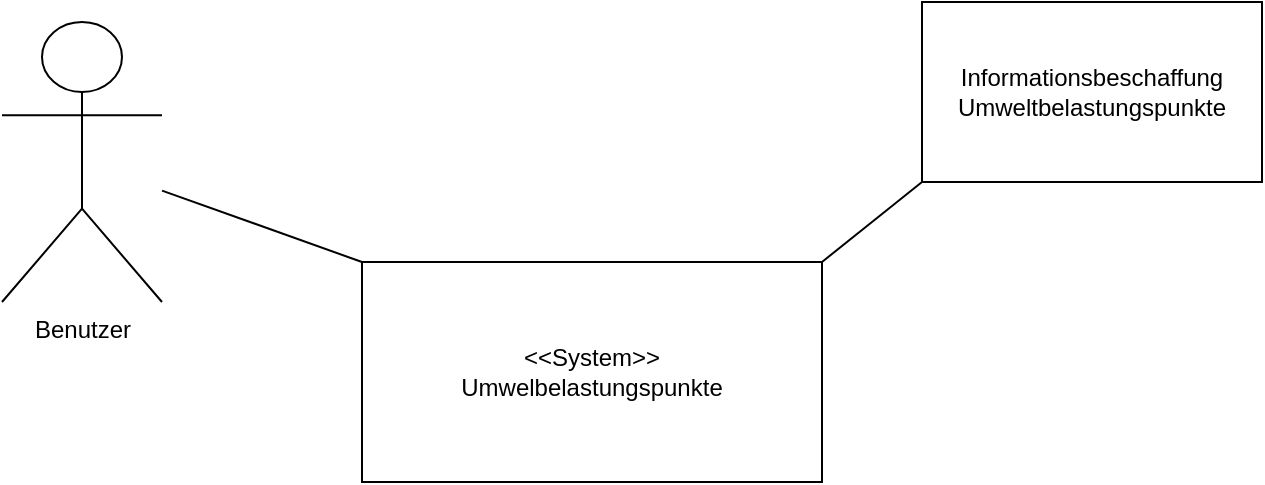 <mxfile version="21.2.3" type="device">
  <diagram name="Seite-1" id="z6mtWC5CtQHSCUCwu6QR">
    <mxGraphModel dx="1026" dy="584" grid="1" gridSize="10" guides="1" tooltips="1" connect="1" arrows="1" fold="1" page="1" pageScale="1" pageWidth="827" pageHeight="1169" math="0" shadow="0">
      <root>
        <mxCell id="0" />
        <mxCell id="1" parent="0" />
        <mxCell id="02xdqn8SYUNmvWep1uCd-1" value="Benutzer" style="shape=umlActor;verticalLabelPosition=bottom;verticalAlign=top;html=1;outlineConnect=0;" vertex="1" parent="1">
          <mxGeometry x="110" y="210" width="80" height="140" as="geometry" />
        </mxCell>
        <mxCell id="02xdqn8SYUNmvWep1uCd-4" value="&amp;lt;&amp;lt;System&amp;gt;&amp;gt;&lt;br&gt;Umwelbelastungspunkte" style="rounded=0;whiteSpace=wrap;html=1;" vertex="1" parent="1">
          <mxGeometry x="290" y="330" width="230" height="110" as="geometry" />
        </mxCell>
        <mxCell id="02xdqn8SYUNmvWep1uCd-5" value="" style="endArrow=none;html=1;rounded=0;exitX=0;exitY=0;exitDx=0;exitDy=0;" edge="1" parent="1" source="02xdqn8SYUNmvWep1uCd-4" target="02xdqn8SYUNmvWep1uCd-1">
          <mxGeometry width="50" height="50" relative="1" as="geometry">
            <mxPoint x="350" y="330" as="sourcePoint" />
            <mxPoint x="400" y="280" as="targetPoint" />
          </mxGeometry>
        </mxCell>
        <mxCell id="02xdqn8SYUNmvWep1uCd-6" value="Informationsbeschaffung&lt;br&gt;Umweltbelastungspunkte" style="rounded=0;whiteSpace=wrap;html=1;" vertex="1" parent="1">
          <mxGeometry x="570" y="200" width="170" height="90" as="geometry" />
        </mxCell>
        <mxCell id="02xdqn8SYUNmvWep1uCd-7" value="" style="endArrow=none;html=1;rounded=0;entryX=0;entryY=1;entryDx=0;entryDy=0;exitX=1;exitY=0;exitDx=0;exitDy=0;" edge="1" parent="1" source="02xdqn8SYUNmvWep1uCd-4" target="02xdqn8SYUNmvWep1uCd-6">
          <mxGeometry width="50" height="50" relative="1" as="geometry">
            <mxPoint x="350" y="330" as="sourcePoint" />
            <mxPoint x="400" y="280" as="targetPoint" />
          </mxGeometry>
        </mxCell>
      </root>
    </mxGraphModel>
  </diagram>
</mxfile>
